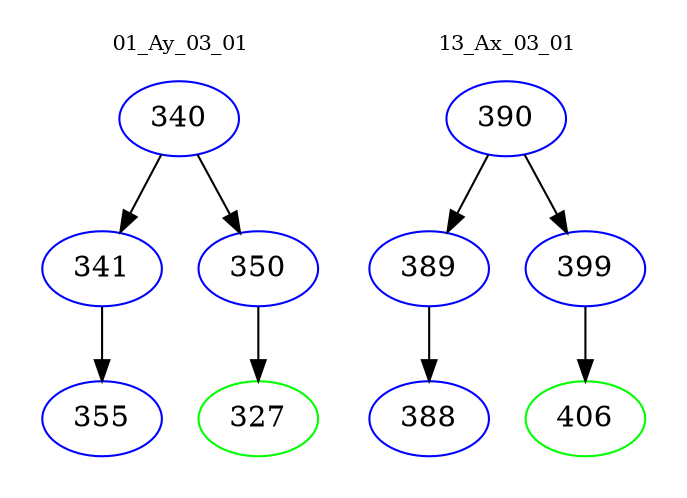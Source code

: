 digraph{
subgraph cluster_0 {
color = white
label = "01_Ay_03_01";
fontsize=10;
T0_340 [label="340", color="blue"]
T0_340 -> T0_341 [color="black"]
T0_341 [label="341", color="blue"]
T0_341 -> T0_355 [color="black"]
T0_355 [label="355", color="blue"]
T0_340 -> T0_350 [color="black"]
T0_350 [label="350", color="blue"]
T0_350 -> T0_327 [color="black"]
T0_327 [label="327", color="green"]
}
subgraph cluster_1 {
color = white
label = "13_Ax_03_01";
fontsize=10;
T1_390 [label="390", color="blue"]
T1_390 -> T1_389 [color="black"]
T1_389 [label="389", color="blue"]
T1_389 -> T1_388 [color="black"]
T1_388 [label="388", color="blue"]
T1_390 -> T1_399 [color="black"]
T1_399 [label="399", color="blue"]
T1_399 -> T1_406 [color="black"]
T1_406 [label="406", color="green"]
}
}
